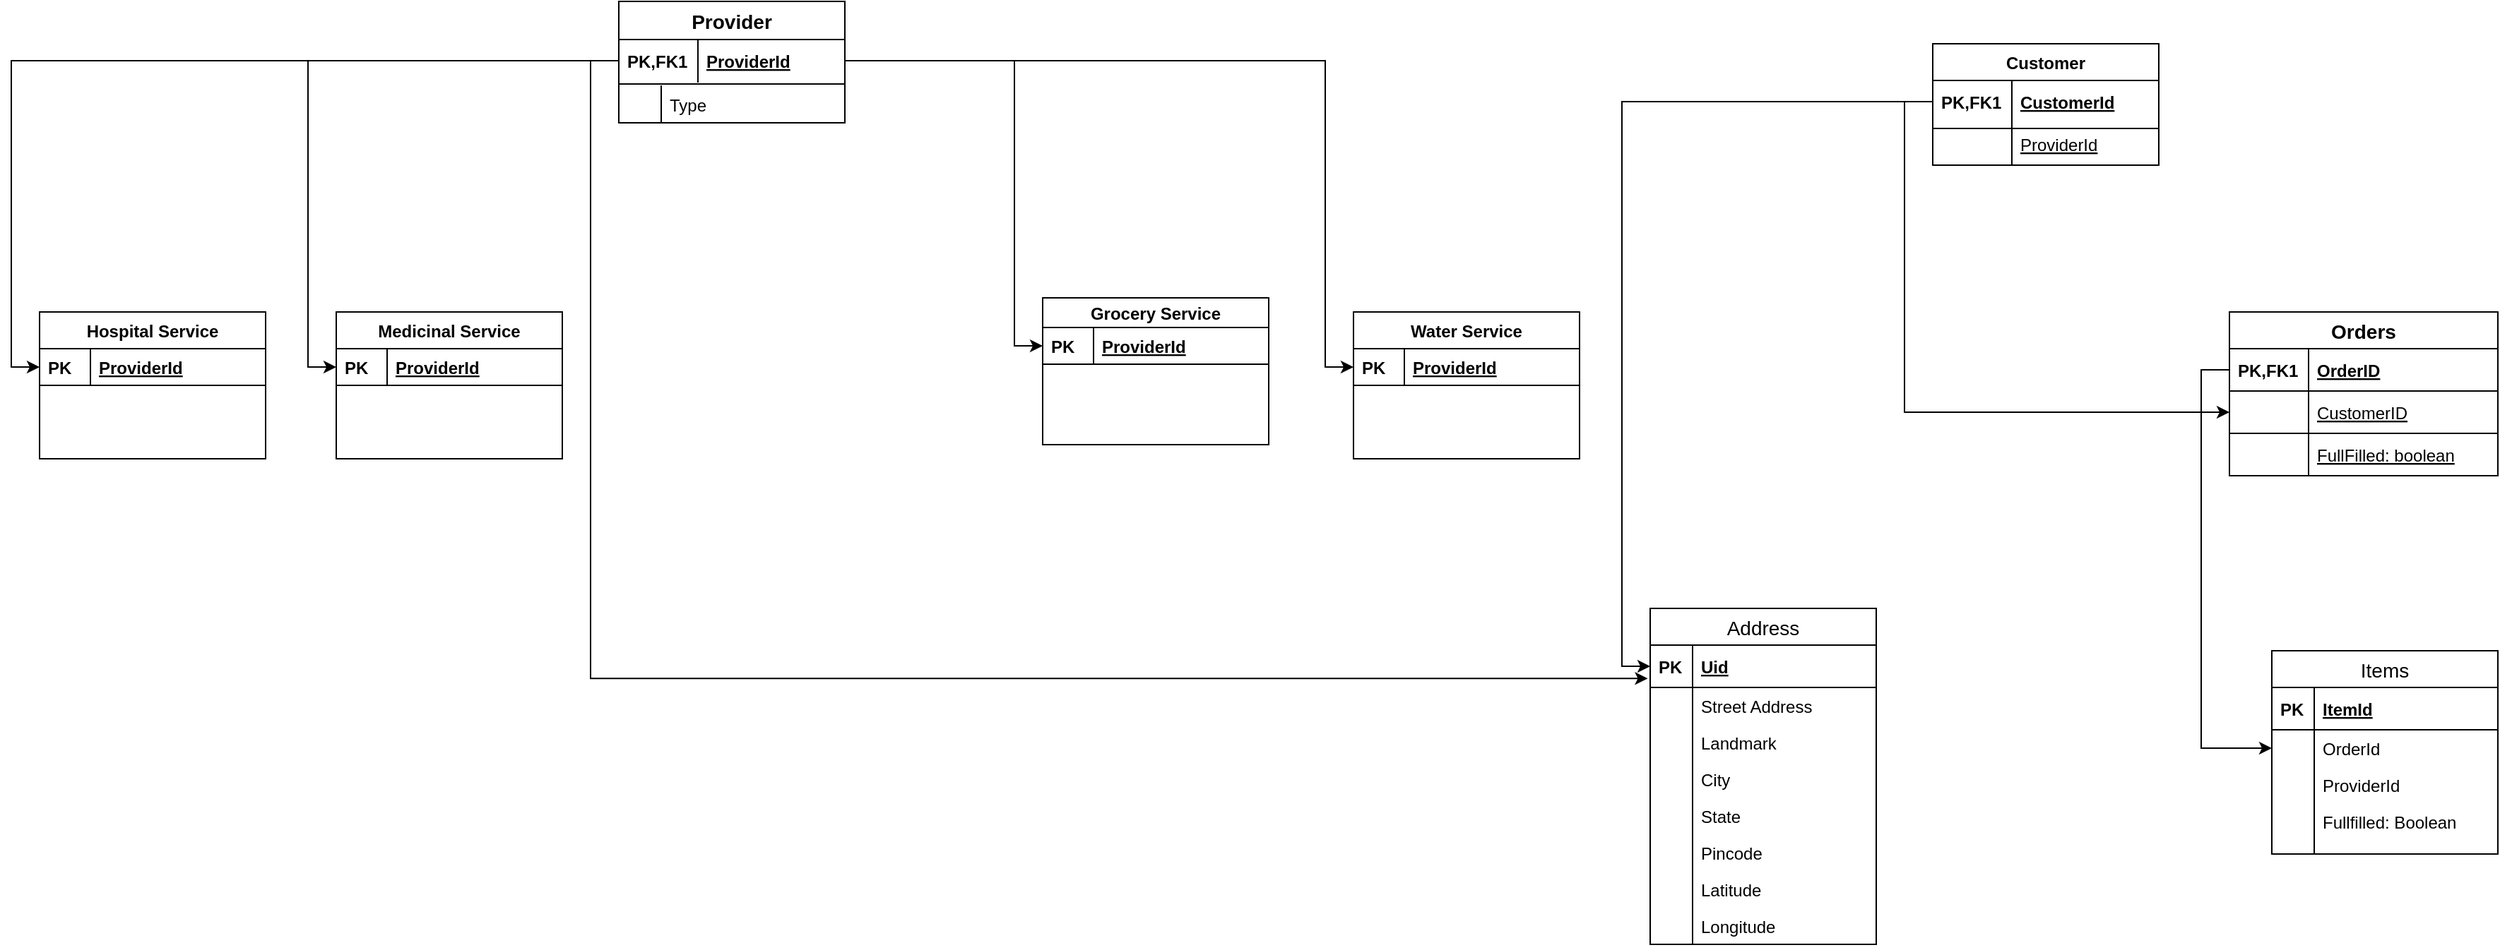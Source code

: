 <mxfile version="12.9.12" type="github"><diagram id="C5RBs43oDa-KdzZeNtuy" name="Page-1"><mxGraphModel dx="2295" dy="820" grid="1" gridSize="10" guides="1" tooltips="1" connect="1" arrows="1" fold="1" page="1" pageScale="1" pageWidth="827" pageHeight="1169" math="0" shadow="0"><root><mxCell id="WIyWlLk6GJQsqaUBKTNV-0"/><mxCell id="WIyWlLk6GJQsqaUBKTNV-1" parent="WIyWlLk6GJQsqaUBKTNV-0"/><mxCell id="g4jxiWIQprNAlVPq4xjc-41" style="edgeStyle=orthogonalEdgeStyle;rounded=0;orthogonalLoop=1;jettySize=auto;html=1;exitX=0;exitY=0.5;exitDx=0;exitDy=0;entryX=0;entryY=0.5;entryDx=0;entryDy=0;" edge="1" parent="WIyWlLk6GJQsqaUBKTNV-1" source="g4jxiWIQprNAlVPq4xjc-29" target="zkfFHV4jXpPFQw0GAbJ--65"><mxGeometry relative="1" as="geometry"/></mxCell><mxCell id="g4jxiWIQprNAlVPq4xjc-42" style="edgeStyle=orthogonalEdgeStyle;rounded=0;orthogonalLoop=1;jettySize=auto;html=1;entryX=0;entryY=0.5;entryDx=0;entryDy=0;" edge="1" parent="WIyWlLk6GJQsqaUBKTNV-1" source="g4jxiWIQprNAlVPq4xjc-29" target="g4jxiWIQprNAlVPq4xjc-6"><mxGeometry relative="1" as="geometry"><mxPoint x="300" y="248.5" as="sourcePoint"/></mxGeometry></mxCell><mxCell id="g4jxiWIQprNAlVPq4xjc-43" style="edgeStyle=orthogonalEdgeStyle;rounded=0;orthogonalLoop=1;jettySize=auto;html=1;exitX=1;exitY=0.5;exitDx=0;exitDy=0;entryX=0;entryY=0.5;entryDx=0;entryDy=0;" edge="1" parent="WIyWlLk6GJQsqaUBKTNV-1" source="g4jxiWIQprNAlVPq4xjc-29" target="g4jxiWIQprNAlVPq4xjc-20"><mxGeometry relative="1" as="geometry"><mxPoint x="460" y="248.5" as="sourcePoint"/><Array as="points"><mxPoint x="600" y="182"/><mxPoint x="600" y="384"/></Array></mxGeometry></mxCell><mxCell id="g4jxiWIQprNAlVPq4xjc-44" style="edgeStyle=orthogonalEdgeStyle;rounded=0;orthogonalLoop=1;jettySize=auto;html=1;exitX=1;exitY=0.5;exitDx=0;exitDy=0;entryX=0;entryY=0.5;entryDx=0;entryDy=0;" edge="1" parent="WIyWlLk6GJQsqaUBKTNV-1" source="g4jxiWIQprNAlVPq4xjc-29" target="g4jxiWIQprNAlVPq4xjc-13"><mxGeometry relative="1" as="geometry"><Array as="points"><mxPoint x="820" y="182"/><mxPoint x="820" y="399"/></Array></mxGeometry></mxCell><mxCell id="zkfFHV4jXpPFQw0GAbJ--64" value="Hospital Service" style="swimlane;fontStyle=1;childLayout=stackLayout;horizontal=1;startSize=26;horizontalStack=0;resizeParent=1;resizeLast=0;collapsible=1;marginBottom=0;rounded=0;shadow=0;strokeWidth=1;" parent="WIyWlLk6GJQsqaUBKTNV-1" vertex="1"><mxGeometry x="-90" y="360" width="160" height="104" as="geometry"><mxRectangle x="260" y="270" width="160" height="26" as="alternateBounds"/></mxGeometry></mxCell><mxCell id="zkfFHV4jXpPFQw0GAbJ--65" value="ProviderId" style="shape=partialRectangle;top=0;left=0;right=0;bottom=1;align=left;verticalAlign=top;fillColor=none;spacingLeft=40;spacingRight=4;overflow=hidden;rotatable=0;points=[[0,0.5],[1,0.5]];portConstraint=eastwest;dropTarget=0;rounded=0;shadow=0;strokeWidth=1;fontStyle=5" parent="zkfFHV4jXpPFQw0GAbJ--64" vertex="1"><mxGeometry y="26" width="160" height="26" as="geometry"/></mxCell><mxCell id="zkfFHV4jXpPFQw0GAbJ--66" value="PK" style="shape=partialRectangle;top=0;left=0;bottom=0;fillColor=none;align=left;verticalAlign=top;spacingLeft=4;spacingRight=4;overflow=hidden;rotatable=0;points=[];portConstraint=eastwest;part=1;fontStyle=1" parent="zkfFHV4jXpPFQw0GAbJ--65" vertex="1" connectable="0"><mxGeometry width="36" height="26" as="geometry"/></mxCell><mxCell id="g4jxiWIQprNAlVPq4xjc-5" value="Medicinal Service" style="swimlane;fontStyle=1;childLayout=stackLayout;horizontal=1;startSize=26;horizontalStack=0;resizeParent=1;resizeLast=0;collapsible=1;marginBottom=0;rounded=0;shadow=0;strokeWidth=1;" vertex="1" parent="WIyWlLk6GJQsqaUBKTNV-1"><mxGeometry x="120" y="360" width="160" height="104" as="geometry"><mxRectangle x="260" y="270" width="160" height="26" as="alternateBounds"/></mxGeometry></mxCell><mxCell id="g4jxiWIQprNAlVPq4xjc-6" value="ProviderId" style="shape=partialRectangle;top=0;left=0;right=0;bottom=1;align=left;verticalAlign=top;fillColor=none;spacingLeft=40;spacingRight=4;overflow=hidden;rotatable=0;points=[[0,0.5],[1,0.5]];portConstraint=eastwest;dropTarget=0;rounded=0;shadow=0;strokeWidth=1;fontStyle=5" vertex="1" parent="g4jxiWIQprNAlVPq4xjc-5"><mxGeometry y="26" width="160" height="26" as="geometry"/></mxCell><mxCell id="g4jxiWIQprNAlVPq4xjc-7" value="PK" style="shape=partialRectangle;top=0;left=0;bottom=0;fillColor=none;align=left;verticalAlign=top;spacingLeft=4;spacingRight=4;overflow=hidden;rotatable=0;points=[];portConstraint=eastwest;part=1;fontStyle=1" vertex="1" connectable="0" parent="g4jxiWIQprNAlVPq4xjc-6"><mxGeometry width="36" height="26" as="geometry"/></mxCell><mxCell id="g4jxiWIQprNAlVPq4xjc-19" value="Grocery Service" style="swimlane;fontStyle=1;childLayout=stackLayout;horizontal=1;startSize=21;horizontalStack=0;resizeParent=1;resizeLast=0;collapsible=1;marginBottom=0;rounded=0;shadow=0;strokeWidth=1;" vertex="1" parent="WIyWlLk6GJQsqaUBKTNV-1"><mxGeometry x="620" y="350" width="160" height="104" as="geometry"><mxRectangle x="260" y="270" width="160" height="26" as="alternateBounds"/></mxGeometry></mxCell><mxCell id="g4jxiWIQprNAlVPq4xjc-20" value="ProviderId" style="shape=partialRectangle;top=0;left=0;right=0;bottom=1;align=left;verticalAlign=top;fillColor=none;spacingLeft=40;spacingRight=4;overflow=hidden;rotatable=0;points=[[0,0.5],[1,0.5]];portConstraint=eastwest;dropTarget=0;rounded=0;shadow=0;strokeWidth=1;fontStyle=5" vertex="1" parent="g4jxiWIQprNAlVPq4xjc-19"><mxGeometry y="21" width="160" height="26" as="geometry"/></mxCell><mxCell id="g4jxiWIQprNAlVPq4xjc-21" value="PK" style="shape=partialRectangle;top=0;left=0;bottom=0;fillColor=none;align=left;verticalAlign=top;spacingLeft=4;spacingRight=4;overflow=hidden;rotatable=0;points=[];portConstraint=eastwest;part=1;fontStyle=1" vertex="1" connectable="0" parent="g4jxiWIQprNAlVPq4xjc-20"><mxGeometry width="36" height="26" as="geometry"/></mxCell><mxCell id="g4jxiWIQprNAlVPq4xjc-12" value="Water Service" style="swimlane;fontStyle=1;childLayout=stackLayout;horizontal=1;startSize=26;horizontalStack=0;resizeParent=1;resizeLast=0;collapsible=1;marginBottom=0;rounded=0;shadow=0;strokeWidth=1;" vertex="1" parent="WIyWlLk6GJQsqaUBKTNV-1"><mxGeometry x="840" y="360" width="160" height="104" as="geometry"><mxRectangle x="260" y="270" width="160" height="26" as="alternateBounds"/></mxGeometry></mxCell><mxCell id="g4jxiWIQprNAlVPq4xjc-13" value="ProviderId" style="shape=partialRectangle;top=0;left=0;right=0;bottom=1;align=left;verticalAlign=top;fillColor=none;spacingLeft=40;spacingRight=4;overflow=hidden;rotatable=0;points=[[0,0.5],[1,0.5]];portConstraint=eastwest;dropTarget=0;rounded=0;shadow=0;strokeWidth=1;fontStyle=5" vertex="1" parent="g4jxiWIQprNAlVPq4xjc-12"><mxGeometry y="26" width="160" height="26" as="geometry"/></mxCell><mxCell id="g4jxiWIQprNAlVPq4xjc-14" value="PK" style="shape=partialRectangle;top=0;left=0;bottom=0;fillColor=none;align=left;verticalAlign=top;spacingLeft=4;spacingRight=4;overflow=hidden;rotatable=0;points=[];portConstraint=eastwest;part=1;fontStyle=1" vertex="1" connectable="0" parent="g4jxiWIQprNAlVPq4xjc-13"><mxGeometry width="36" height="26" as="geometry"/></mxCell><mxCell id="g4jxiWIQprNAlVPq4xjc-28" value="Provider" style="swimlane;fontStyle=1;childLayout=stackLayout;horizontal=1;startSize=27;horizontalStack=0;resizeParent=1;resizeParentMax=0;resizeLast=0;collapsible=1;marginBottom=0;align=center;fontSize=14;" vertex="1" parent="WIyWlLk6GJQsqaUBKTNV-1"><mxGeometry x="320" y="140" width="160" height="86" as="geometry"/></mxCell><mxCell id="g4jxiWIQprNAlVPq4xjc-29" value="ProviderId" style="shape=partialRectangle;top=0;left=0;right=0;bottom=0;align=left;verticalAlign=middle;fillColor=none;spacingLeft=60;spacingRight=4;overflow=hidden;rotatable=0;points=[[0,0.5],[1,0.5]];portConstraint=eastwest;dropTarget=0;fontStyle=5;fontSize=12;" vertex="1" parent="g4jxiWIQprNAlVPq4xjc-28"><mxGeometry y="27" width="160" height="30" as="geometry"/></mxCell><mxCell id="g4jxiWIQprNAlVPq4xjc-30" value="PK,FK1" style="shape=partialRectangle;fontStyle=1;top=0;left=0;bottom=0;fillColor=none;align=left;verticalAlign=middle;spacingLeft=4;spacingRight=4;overflow=hidden;rotatable=0;points=[];portConstraint=eastwest;part=1;fontSize=12;" vertex="1" connectable="0" parent="g4jxiWIQprNAlVPq4xjc-29"><mxGeometry width="56" height="30" as="geometry"/></mxCell><mxCell id="g4jxiWIQprNAlVPq4xjc-51" value="" style="line;strokeWidth=1;fillColor=none;align=left;verticalAlign=middle;spacingTop=-1;spacingLeft=3;spacingRight=3;rotatable=0;labelPosition=right;points=[];portConstraint=eastwest;fontSize=12;" vertex="1" parent="g4jxiWIQprNAlVPq4xjc-28"><mxGeometry y="57" width="160" height="3" as="geometry"/></mxCell><mxCell id="g4jxiWIQprNAlVPq4xjc-54" value="Type" style="shape=partialRectangle;top=0;left=0;right=0;bottom=1;align=left;verticalAlign=top;fillColor=none;spacingLeft=34;spacingRight=4;overflow=hidden;rotatable=0;points=[[0,0.5],[1,0.5]];portConstraint=eastwest;dropTarget=0;fontSize=12;" vertex="1" parent="g4jxiWIQprNAlVPq4xjc-28"><mxGeometry y="60" width="160" height="26" as="geometry"/></mxCell><mxCell id="g4jxiWIQprNAlVPq4xjc-55" value="" style="shape=partialRectangle;top=0;left=0;bottom=0;fillColor=none;align=left;verticalAlign=top;spacingLeft=4;spacingRight=4;overflow=hidden;rotatable=0;points=[];portConstraint=eastwest;part=1;fontSize=12;" vertex="1" connectable="0" parent="g4jxiWIQprNAlVPq4xjc-54"><mxGeometry width="30" height="26" as="geometry"/></mxCell><mxCell id="zkfFHV4jXpPFQw0GAbJ--51" value="Customer" style="swimlane;fontStyle=1;childLayout=stackLayout;horizontal=1;startSize=26;horizontalStack=0;resizeParent=1;resizeLast=0;collapsible=1;marginBottom=0;rounded=0;shadow=0;strokeWidth=1;" parent="WIyWlLk6GJQsqaUBKTNV-1" vertex="1"><mxGeometry x="1250" y="170" width="160" height="86" as="geometry"><mxRectangle x="160" y="120" width="160" height="26" as="alternateBounds"/></mxGeometry></mxCell><mxCell id="g4jxiWIQprNAlVPq4xjc-91" value="CustomerId" style="shape=partialRectangle;top=0;left=0;right=0;bottom=0;align=left;verticalAlign=middle;fillColor=none;spacingLeft=60;spacingRight=4;overflow=hidden;rotatable=0;points=[[0,0.5],[1,0.5]];portConstraint=eastwest;dropTarget=0;fontStyle=5;fontSize=12;" vertex="1" parent="zkfFHV4jXpPFQw0GAbJ--51"><mxGeometry y="26" width="160" height="30" as="geometry"/></mxCell><mxCell id="g4jxiWIQprNAlVPq4xjc-92" value="PK,FK1" style="shape=partialRectangle;fontStyle=1;top=0;left=0;bottom=0;fillColor=none;align=left;verticalAlign=middle;spacingLeft=4;spacingRight=4;overflow=hidden;rotatable=0;points=[];portConstraint=eastwest;part=1;fontSize=12;" vertex="1" connectable="0" parent="g4jxiWIQprNAlVPq4xjc-91"><mxGeometry width="56" height="30" as="geometry"/></mxCell><mxCell id="g4jxiWIQprNAlVPq4xjc-98" value="" style="endArrow=none;html=1;rounded=0;" edge="1" parent="zkfFHV4jXpPFQw0GAbJ--51"><mxGeometry relative="1" as="geometry"><mxPoint y="60" as="sourcePoint"/><mxPoint x="160" y="60" as="targetPoint"/></mxGeometry></mxCell><mxCell id="g4jxiWIQprNAlVPq4xjc-93" value="ProviderId" style="shape=partialRectangle;top=0;left=0;right=0;bottom=0;align=left;verticalAlign=middle;fillColor=none;spacingLeft=60;spacingRight=4;overflow=hidden;rotatable=0;points=[[0,0.5],[1,0.5]];portConstraint=eastwest;dropTarget=0;fontStyle=4;fontSize=12;" vertex="1" parent="zkfFHV4jXpPFQw0GAbJ--51"><mxGeometry y="56" width="160" height="30" as="geometry"/></mxCell><mxCell id="g4jxiWIQprNAlVPq4xjc-94" value="" style="shape=partialRectangle;fontStyle=0;top=0;left=0;bottom=0;fillColor=none;align=left;verticalAlign=middle;spacingLeft=4;spacingRight=4;overflow=hidden;rotatable=0;points=[];portConstraint=eastwest;part=1;fontSize=12;" vertex="1" connectable="0" parent="g4jxiWIQprNAlVPq4xjc-93"><mxGeometry width="56" height="30" as="geometry"/></mxCell><mxCell id="g4jxiWIQprNAlVPq4xjc-56" value="Address" style="swimlane;fontStyle=0;childLayout=stackLayout;horizontal=1;startSize=26;horizontalStack=0;resizeParent=1;resizeParentMax=0;resizeLast=0;collapsible=1;marginBottom=0;align=center;fontSize=14;" vertex="1" parent="WIyWlLk6GJQsqaUBKTNV-1"><mxGeometry x="1050" y="570" width="160" height="238" as="geometry"/></mxCell><mxCell id="g4jxiWIQprNAlVPq4xjc-57" value="Uid" style="shape=partialRectangle;top=0;left=0;right=0;bottom=1;align=left;verticalAlign=middle;fillColor=none;spacingLeft=34;spacingRight=4;overflow=hidden;rotatable=0;points=[[0,0.5],[1,0.5]];portConstraint=eastwest;dropTarget=0;fontStyle=5;fontSize=12;" vertex="1" parent="g4jxiWIQprNAlVPq4xjc-56"><mxGeometry y="26" width="160" height="30" as="geometry"/></mxCell><mxCell id="g4jxiWIQprNAlVPq4xjc-58" value="PK" style="shape=partialRectangle;top=0;left=0;bottom=0;fillColor=none;align=left;verticalAlign=middle;spacingLeft=4;spacingRight=4;overflow=hidden;rotatable=0;points=[];portConstraint=eastwest;part=1;fontSize=12;fontStyle=1" vertex="1" connectable="0" parent="g4jxiWIQprNAlVPq4xjc-57"><mxGeometry width="30" height="30" as="geometry"/></mxCell><mxCell id="g4jxiWIQprNAlVPq4xjc-59" value="Street Address" style="shape=partialRectangle;top=0;left=0;right=0;bottom=0;align=left;verticalAlign=top;fillColor=none;spacingLeft=34;spacingRight=4;overflow=hidden;rotatable=0;points=[[0,0.5],[1,0.5]];portConstraint=eastwest;dropTarget=0;fontSize=12;" vertex="1" parent="g4jxiWIQprNAlVPq4xjc-56"><mxGeometry y="56" width="160" height="26" as="geometry"/></mxCell><mxCell id="g4jxiWIQprNAlVPq4xjc-60" value="" style="shape=partialRectangle;top=0;left=0;bottom=0;fillColor=none;align=left;verticalAlign=top;spacingLeft=4;spacingRight=4;overflow=hidden;rotatable=0;points=[];portConstraint=eastwest;part=1;fontSize=12;" vertex="1" connectable="0" parent="g4jxiWIQprNAlVPq4xjc-59"><mxGeometry width="30" height="26" as="geometry"/></mxCell><mxCell id="g4jxiWIQprNAlVPq4xjc-61" value="Landmark" style="shape=partialRectangle;top=0;left=0;right=0;bottom=0;align=left;verticalAlign=top;fillColor=none;spacingLeft=34;spacingRight=4;overflow=hidden;rotatable=0;points=[[0,0.5],[1,0.5]];portConstraint=eastwest;dropTarget=0;fontSize=12;" vertex="1" parent="g4jxiWIQprNAlVPq4xjc-56"><mxGeometry y="82" width="160" height="26" as="geometry"/></mxCell><mxCell id="g4jxiWIQprNAlVPq4xjc-62" value="" style="shape=partialRectangle;top=0;left=0;bottom=0;fillColor=none;align=left;verticalAlign=top;spacingLeft=4;spacingRight=4;overflow=hidden;rotatable=0;points=[];portConstraint=eastwest;part=1;fontSize=12;" vertex="1" connectable="0" parent="g4jxiWIQprNAlVPq4xjc-61"><mxGeometry width="30" height="26" as="geometry"/></mxCell><mxCell id="g4jxiWIQprNAlVPq4xjc-63" value="City" style="shape=partialRectangle;top=0;left=0;right=0;bottom=0;align=left;verticalAlign=top;fillColor=none;spacingLeft=34;spacingRight=4;overflow=hidden;rotatable=0;points=[[0,0.5],[1,0.5]];portConstraint=eastwest;dropTarget=0;fontSize=12;" vertex="1" parent="g4jxiWIQprNAlVPq4xjc-56"><mxGeometry y="108" width="160" height="26" as="geometry"/></mxCell><mxCell id="g4jxiWIQprNAlVPq4xjc-64" value="" style="shape=partialRectangle;top=0;left=0;bottom=0;fillColor=none;align=left;verticalAlign=top;spacingLeft=4;spacingRight=4;overflow=hidden;rotatable=0;points=[];portConstraint=eastwest;part=1;fontSize=12;" vertex="1" connectable="0" parent="g4jxiWIQprNAlVPq4xjc-63"><mxGeometry width="30" height="26" as="geometry"/></mxCell><mxCell id="g4jxiWIQprNAlVPq4xjc-80" value="State" style="shape=partialRectangle;top=0;left=0;right=0;bottom=0;align=left;verticalAlign=top;fillColor=none;spacingLeft=34;spacingRight=4;overflow=hidden;rotatable=0;points=[[0,0.5],[1,0.5]];portConstraint=eastwest;dropTarget=0;fontSize=12;" vertex="1" parent="g4jxiWIQprNAlVPq4xjc-56"><mxGeometry y="134" width="160" height="26" as="geometry"/></mxCell><mxCell id="g4jxiWIQprNAlVPq4xjc-81" value="" style="shape=partialRectangle;top=0;left=0;bottom=0;fillColor=none;align=left;verticalAlign=top;spacingLeft=4;spacingRight=4;overflow=hidden;rotatable=0;points=[];portConstraint=eastwest;part=1;fontSize=12;" vertex="1" connectable="0" parent="g4jxiWIQprNAlVPq4xjc-80"><mxGeometry width="30" height="26" as="geometry"/></mxCell><mxCell id="g4jxiWIQprNAlVPq4xjc-82" value="Pincode" style="shape=partialRectangle;top=0;left=0;right=0;bottom=0;align=left;verticalAlign=top;fillColor=none;spacingLeft=34;spacingRight=4;overflow=hidden;rotatable=0;points=[[0,0.5],[1,0.5]];portConstraint=eastwest;dropTarget=0;fontSize=12;" vertex="1" parent="g4jxiWIQprNAlVPq4xjc-56"><mxGeometry y="160" width="160" height="26" as="geometry"/></mxCell><mxCell id="g4jxiWIQprNAlVPq4xjc-83" value="" style="shape=partialRectangle;top=0;left=0;bottom=0;fillColor=none;align=left;verticalAlign=top;spacingLeft=4;spacingRight=4;overflow=hidden;rotatable=0;points=[];portConstraint=eastwest;part=1;fontSize=12;" vertex="1" connectable="0" parent="g4jxiWIQprNAlVPq4xjc-82"><mxGeometry width="30" height="26" as="geometry"/></mxCell><mxCell id="g4jxiWIQprNAlVPq4xjc-84" value="Latitude" style="shape=partialRectangle;top=0;left=0;right=0;bottom=0;align=left;verticalAlign=top;fillColor=none;spacingLeft=34;spacingRight=4;overflow=hidden;rotatable=0;points=[[0,0.5],[1,0.5]];portConstraint=eastwest;dropTarget=0;fontSize=12;" vertex="1" parent="g4jxiWIQprNAlVPq4xjc-56"><mxGeometry y="186" width="160" height="26" as="geometry"/></mxCell><mxCell id="g4jxiWIQprNAlVPq4xjc-85" value="" style="shape=partialRectangle;top=0;left=0;bottom=0;fillColor=none;align=left;verticalAlign=top;spacingLeft=4;spacingRight=4;overflow=hidden;rotatable=0;points=[];portConstraint=eastwest;part=1;fontSize=12;" vertex="1" connectable="0" parent="g4jxiWIQprNAlVPq4xjc-84"><mxGeometry width="30" height="26" as="geometry"/></mxCell><mxCell id="g4jxiWIQprNAlVPq4xjc-86" value="Longitude" style="shape=partialRectangle;top=0;left=0;right=0;bottom=0;align=left;verticalAlign=top;fillColor=none;spacingLeft=34;spacingRight=4;overflow=hidden;rotatable=0;points=[[0,0.5],[1,0.5]];portConstraint=eastwest;dropTarget=0;fontSize=12;" vertex="1" parent="g4jxiWIQprNAlVPq4xjc-56"><mxGeometry y="212" width="160" height="26" as="geometry"/></mxCell><mxCell id="g4jxiWIQprNAlVPq4xjc-87" value="" style="shape=partialRectangle;top=0;left=0;bottom=0;fillColor=none;align=left;verticalAlign=top;spacingLeft=4;spacingRight=4;overflow=hidden;rotatable=0;points=[];portConstraint=eastwest;part=1;fontSize=12;" vertex="1" connectable="0" parent="g4jxiWIQprNAlVPq4xjc-86"><mxGeometry width="30" height="26" as="geometry"/></mxCell><mxCell id="g4jxiWIQprNAlVPq4xjc-89" style="edgeStyle=orthogonalEdgeStyle;rounded=0;orthogonalLoop=1;jettySize=auto;html=1;exitX=0;exitY=0.5;exitDx=0;exitDy=0;entryX=-0.011;entryY=0.788;entryDx=0;entryDy=0;entryPerimeter=0;" edge="1" parent="WIyWlLk6GJQsqaUBKTNV-1" source="g4jxiWIQprNAlVPq4xjc-29" target="g4jxiWIQprNAlVPq4xjc-57"><mxGeometry relative="1" as="geometry"/></mxCell><mxCell id="g4jxiWIQprNAlVPq4xjc-99" style="edgeStyle=orthogonalEdgeStyle;rounded=0;orthogonalLoop=1;jettySize=auto;html=1;exitX=0;exitY=0.5;exitDx=0;exitDy=0;entryX=0;entryY=0.5;entryDx=0;entryDy=0;" edge="1" parent="WIyWlLk6GJQsqaUBKTNV-1" source="g4jxiWIQprNAlVPq4xjc-91" target="g4jxiWIQprNAlVPq4xjc-57"><mxGeometry relative="1" as="geometry"/></mxCell><mxCell id="g4jxiWIQprNAlVPq4xjc-100" value="Orders" style="swimlane;fontStyle=1;childLayout=stackLayout;horizontal=1;startSize=26;horizontalStack=0;resizeParent=1;resizeParentMax=0;resizeLast=0;collapsible=1;marginBottom=0;align=center;fontSize=14;" vertex="1" parent="WIyWlLk6GJQsqaUBKTNV-1"><mxGeometry x="1460" y="360" width="190" height="116" as="geometry"/></mxCell><mxCell id="g4jxiWIQprNAlVPq4xjc-131" value="OrderID" style="shape=partialRectangle;top=0;left=0;right=0;bottom=1;align=left;verticalAlign=middle;fillColor=none;spacingLeft=60;spacingRight=4;overflow=hidden;rotatable=0;points=[[0,0.5],[1,0.5]];portConstraint=eastwest;dropTarget=0;fontStyle=5;fontSize=12;" vertex="1" parent="g4jxiWIQprNAlVPq4xjc-100"><mxGeometry y="26" width="190" height="30" as="geometry"/></mxCell><mxCell id="g4jxiWIQprNAlVPq4xjc-132" value="PK,FK1" style="shape=partialRectangle;fontStyle=1;top=0;left=0;bottom=0;fillColor=none;align=left;verticalAlign=middle;spacingLeft=4;spacingRight=4;overflow=hidden;rotatable=0;points=[];portConstraint=eastwest;part=1;fontSize=12;" vertex="1" connectable="0" parent="g4jxiWIQprNAlVPq4xjc-131"><mxGeometry width="56" height="30" as="geometry"/></mxCell><mxCell id="g4jxiWIQprNAlVPq4xjc-135" value="CustomerID" style="shape=partialRectangle;top=0;left=0;right=0;bottom=1;align=left;verticalAlign=middle;fillColor=none;spacingLeft=60;spacingRight=4;overflow=hidden;rotatable=0;points=[[0,0.5],[1,0.5]];portConstraint=eastwest;dropTarget=0;fontStyle=4;fontSize=12;" vertex="1" parent="g4jxiWIQprNAlVPq4xjc-100"><mxGeometry y="56" width="190" height="30" as="geometry"/></mxCell><mxCell id="g4jxiWIQprNAlVPq4xjc-136" value="" style="shape=partialRectangle;fontStyle=1;top=0;left=0;bottom=0;fillColor=none;align=left;verticalAlign=middle;spacingLeft=4;spacingRight=4;overflow=hidden;rotatable=0;points=[];portConstraint=eastwest;part=1;fontSize=12;" vertex="1" connectable="0" parent="g4jxiWIQprNAlVPq4xjc-135"><mxGeometry width="56" height="30" as="geometry"/></mxCell><mxCell id="g4jxiWIQprNAlVPq4xjc-137" value="FullFilled: boolean" style="shape=partialRectangle;top=0;left=0;right=0;bottom=1;align=left;verticalAlign=middle;fillColor=none;spacingLeft=60;spacingRight=4;overflow=hidden;rotatable=0;points=[[0,0.5],[1,0.5]];portConstraint=eastwest;dropTarget=0;fontStyle=4;fontSize=12;" vertex="1" parent="g4jxiWIQprNAlVPq4xjc-100"><mxGeometry y="86" width="190" height="30" as="geometry"/></mxCell><mxCell id="g4jxiWIQprNAlVPq4xjc-138" value="" style="shape=partialRectangle;fontStyle=1;top=0;left=0;bottom=0;fillColor=none;align=left;verticalAlign=middle;spacingLeft=4;spacingRight=4;overflow=hidden;rotatable=0;points=[];portConstraint=eastwest;part=1;fontSize=12;" vertex="1" connectable="0" parent="g4jxiWIQprNAlVPq4xjc-137"><mxGeometry width="56" height="30" as="geometry"/></mxCell><mxCell id="g4jxiWIQprNAlVPq4xjc-126" style="edgeStyle=orthogonalEdgeStyle;rounded=0;orthogonalLoop=1;jettySize=auto;html=1;exitX=0;exitY=0.5;exitDx=0;exitDy=0;entryX=0;entryY=0.5;entryDx=0;entryDy=0;" edge="1" parent="WIyWlLk6GJQsqaUBKTNV-1" source="g4jxiWIQprNAlVPq4xjc-91" target="g4jxiWIQprNAlVPq4xjc-135"><mxGeometry relative="1" as="geometry"><mxPoint x="1290" y="380" as="targetPoint"/></mxGeometry></mxCell><mxCell id="g4jxiWIQprNAlVPq4xjc-113" value="Items" style="swimlane;fontStyle=0;childLayout=stackLayout;horizontal=1;startSize=26;horizontalStack=0;resizeParent=1;resizeParentMax=0;resizeLast=0;collapsible=1;marginBottom=0;align=center;fontSize=14;" vertex="1" parent="WIyWlLk6GJQsqaUBKTNV-1"><mxGeometry x="1490" y="600" width="160" height="144" as="geometry"/></mxCell><mxCell id="g4jxiWIQprNAlVPq4xjc-114" value="ItemId" style="shape=partialRectangle;top=0;left=0;right=0;bottom=1;align=left;verticalAlign=middle;fillColor=none;spacingLeft=34;spacingRight=4;overflow=hidden;rotatable=0;points=[[0,0.5],[1,0.5]];portConstraint=eastwest;dropTarget=0;fontStyle=5;fontSize=12;" vertex="1" parent="g4jxiWIQprNAlVPq4xjc-113"><mxGeometry y="26" width="160" height="30" as="geometry"/></mxCell><mxCell id="g4jxiWIQprNAlVPq4xjc-115" value="PK" style="shape=partialRectangle;top=0;left=0;bottom=0;fillColor=none;align=left;verticalAlign=middle;spacingLeft=4;spacingRight=4;overflow=hidden;rotatable=0;points=[];portConstraint=eastwest;part=1;fontSize=12;fontStyle=1" vertex="1" connectable="0" parent="g4jxiWIQprNAlVPq4xjc-114"><mxGeometry width="30" height="30" as="geometry"/></mxCell><mxCell id="g4jxiWIQprNAlVPq4xjc-116" value="OrderId" style="shape=partialRectangle;top=0;left=0;right=0;bottom=0;align=left;verticalAlign=top;fillColor=none;spacingLeft=34;spacingRight=4;overflow=hidden;rotatable=0;points=[[0,0.5],[1,0.5]];portConstraint=eastwest;dropTarget=0;fontSize=12;" vertex="1" parent="g4jxiWIQprNAlVPq4xjc-113"><mxGeometry y="56" width="160" height="26" as="geometry"/></mxCell><mxCell id="g4jxiWIQprNAlVPq4xjc-117" value="" style="shape=partialRectangle;top=0;left=0;bottom=0;fillColor=none;align=left;verticalAlign=top;spacingLeft=4;spacingRight=4;overflow=hidden;rotatable=0;points=[];portConstraint=eastwest;part=1;fontSize=12;" vertex="1" connectable="0" parent="g4jxiWIQprNAlVPq4xjc-116"><mxGeometry width="30" height="26" as="geometry"/></mxCell><mxCell id="g4jxiWIQprNAlVPq4xjc-118" value="ProviderId" style="shape=partialRectangle;top=0;left=0;right=0;bottom=0;align=left;verticalAlign=top;fillColor=none;spacingLeft=34;spacingRight=4;overflow=hidden;rotatable=0;points=[[0,0.5],[1,0.5]];portConstraint=eastwest;dropTarget=0;fontSize=12;" vertex="1" parent="g4jxiWIQprNAlVPq4xjc-113"><mxGeometry y="82" width="160" height="26" as="geometry"/></mxCell><mxCell id="g4jxiWIQprNAlVPq4xjc-119" value="" style="shape=partialRectangle;top=0;left=0;bottom=0;fillColor=none;align=left;verticalAlign=top;spacingLeft=4;spacingRight=4;overflow=hidden;rotatable=0;points=[];portConstraint=eastwest;part=1;fontSize=12;" vertex="1" connectable="0" parent="g4jxiWIQprNAlVPq4xjc-118"><mxGeometry width="30" height="26" as="geometry"/></mxCell><mxCell id="g4jxiWIQprNAlVPq4xjc-120" value="Fullfilled: Boolean" style="shape=partialRectangle;top=0;left=0;right=0;bottom=0;align=left;verticalAlign=top;fillColor=none;spacingLeft=34;spacingRight=4;overflow=hidden;rotatable=0;points=[[0,0.5],[1,0.5]];portConstraint=eastwest;dropTarget=0;fontSize=12;" vertex="1" parent="g4jxiWIQprNAlVPq4xjc-113"><mxGeometry y="108" width="160" height="26" as="geometry"/></mxCell><mxCell id="g4jxiWIQprNAlVPq4xjc-121" value="" style="shape=partialRectangle;top=0;left=0;bottom=0;fillColor=none;align=left;verticalAlign=top;spacingLeft=4;spacingRight=4;overflow=hidden;rotatable=0;points=[];portConstraint=eastwest;part=1;fontSize=12;" vertex="1" connectable="0" parent="g4jxiWIQprNAlVPq4xjc-120"><mxGeometry width="30" height="26" as="geometry"/></mxCell><mxCell id="g4jxiWIQprNAlVPq4xjc-122" value="" style="shape=partialRectangle;top=0;left=0;right=0;bottom=0;align=left;verticalAlign=top;fillColor=none;spacingLeft=34;spacingRight=4;overflow=hidden;rotatable=0;points=[[0,0.5],[1,0.5]];portConstraint=eastwest;dropTarget=0;fontSize=12;" vertex="1" parent="g4jxiWIQprNAlVPq4xjc-113"><mxGeometry y="134" width="160" height="10" as="geometry"/></mxCell><mxCell id="g4jxiWIQprNAlVPq4xjc-123" value="" style="shape=partialRectangle;top=0;left=0;bottom=0;fillColor=none;align=left;verticalAlign=top;spacingLeft=4;spacingRight=4;overflow=hidden;rotatable=0;points=[];portConstraint=eastwest;part=1;fontSize=12;" vertex="1" connectable="0" parent="g4jxiWIQprNAlVPq4xjc-122"><mxGeometry width="30" height="10" as="geometry"/></mxCell><mxCell id="g4jxiWIQprNAlVPq4xjc-139" style="edgeStyle=orthogonalEdgeStyle;rounded=0;orthogonalLoop=1;jettySize=auto;html=1;exitX=0;exitY=0.5;exitDx=0;exitDy=0;entryX=0;entryY=0.5;entryDx=0;entryDy=0;" edge="1" parent="WIyWlLk6GJQsqaUBKTNV-1" source="g4jxiWIQprNAlVPq4xjc-131" target="g4jxiWIQprNAlVPq4xjc-116"><mxGeometry relative="1" as="geometry"/></mxCell></root></mxGraphModel></diagram></mxfile>
